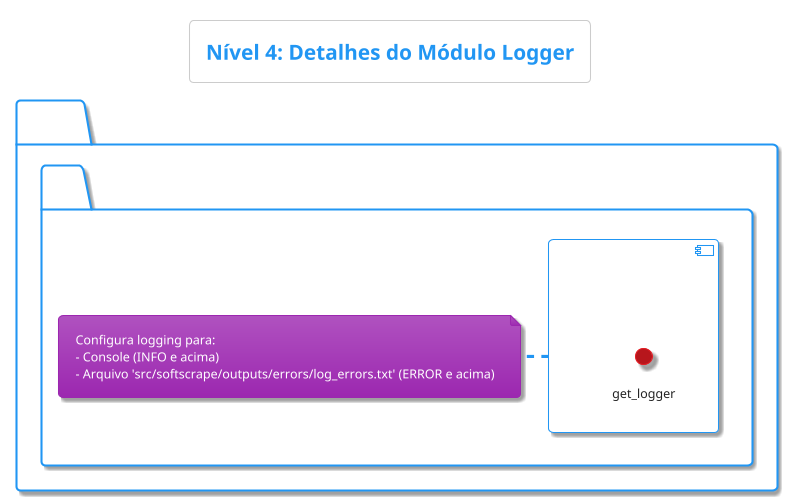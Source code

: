 @startuml Logger_Module_Details
!theme materia
skinparam linetype ortho
skinparam BackgroundColor White

title Nível 4: Detalhes do Módulo Logger

package "logger.py" {
  component "Funções de Logging" {
    () get_logger
  }
  note right of "Funções de Logging"
    Configura logging para:
    - Console (INFO e acima)
    - Arquivo 'src/softscrape/outputs/errors/log_errors.txt' (ERROR e acima)
  end note
}
@enduml